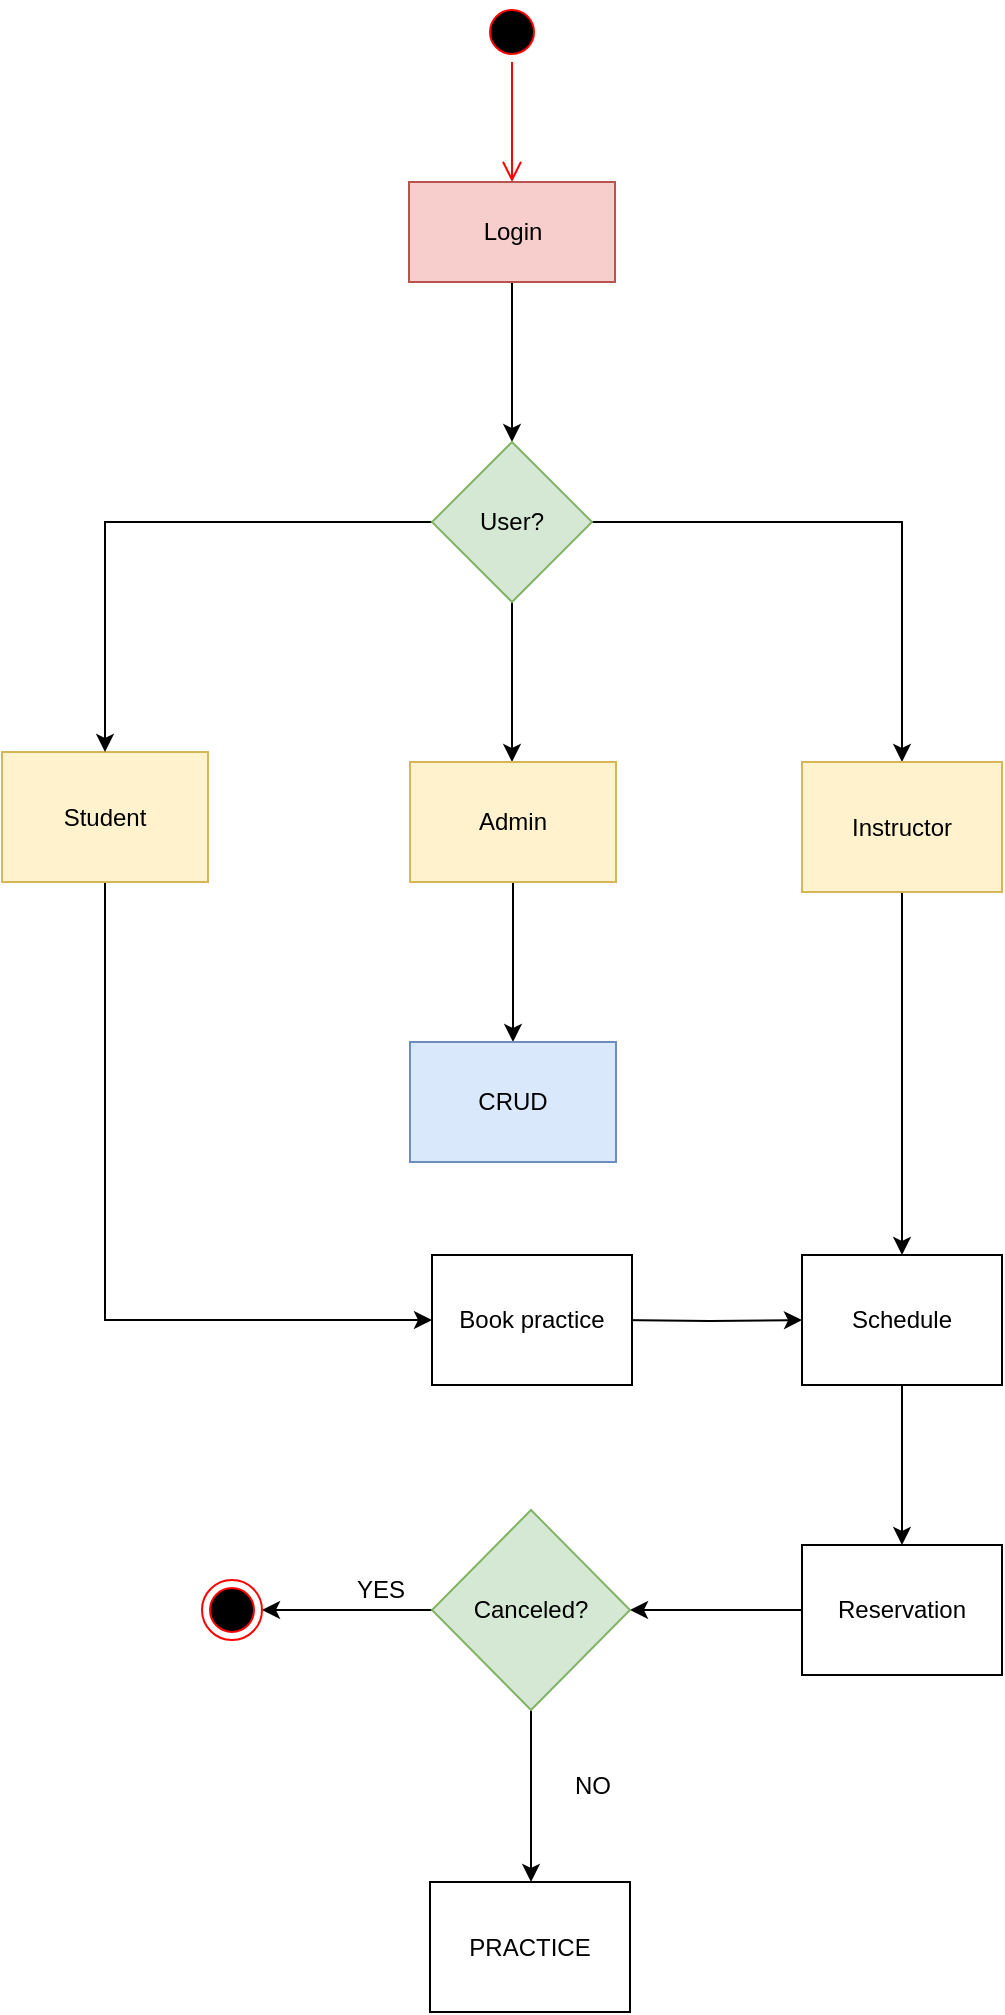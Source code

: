 <mxfile version="12.2.9" type="device" pages="1"><diagram id="w8K7HtKIImcU431uW-9i" name="Page-1"><mxGraphModel dx="1408" dy="688" grid="1" gridSize="10" guides="1" tooltips="1" connect="1" arrows="1" fold="1" page="1" pageScale="1" pageWidth="827" pageHeight="1169" math="0" shadow="0"><root><mxCell id="0"/><mxCell id="1" parent="0"/><mxCell id="qdEtcD9nHYd09goBr1FW-1" value="" style="ellipse;html=1;shape=startState;fillColor=#000000;strokeColor=#ff0000;" vertex="1" parent="1"><mxGeometry x="360" y="40" width="30" height="30" as="geometry"/></mxCell><mxCell id="qdEtcD9nHYd09goBr1FW-2" value="" style="edgeStyle=orthogonalEdgeStyle;html=1;verticalAlign=bottom;endArrow=open;endSize=8;strokeColor=#ff0000;" edge="1" source="qdEtcD9nHYd09goBr1FW-1" parent="1"><mxGeometry relative="1" as="geometry"><mxPoint x="375" y="130" as="targetPoint"/></mxGeometry></mxCell><mxCell id="qdEtcD9nHYd09goBr1FW-25" value="" style="edgeStyle=orthogonalEdgeStyle;rounded=0;orthogonalLoop=1;jettySize=auto;html=1;" edge="1" parent="1" source="qdEtcD9nHYd09goBr1FW-3"><mxGeometry relative="1" as="geometry"><mxPoint x="375" y="260" as="targetPoint"/></mxGeometry></mxCell><mxCell id="qdEtcD9nHYd09goBr1FW-3" value="Login&lt;br&gt;" style="rounded=0;whiteSpace=wrap;html=1;fillColor=#f8cecc;strokeColor=#b85450;" vertex="1" parent="1"><mxGeometry x="323.5" y="130" width="103" height="50" as="geometry"/></mxCell><mxCell id="qdEtcD9nHYd09goBr1FW-57" value="" style="edgeStyle=orthogonalEdgeStyle;rounded=0;orthogonalLoop=1;jettySize=auto;html=1;entryX=0;entryY=0.5;entryDx=0;entryDy=0;" edge="1" parent="1" source="qdEtcD9nHYd09goBr1FW-9" target="qdEtcD9nHYd09goBr1FW-82"><mxGeometry relative="1" as="geometry"><mxPoint x="328" y="699" as="targetPoint"/><Array as="points"><mxPoint x="172" y="699"/></Array></mxGeometry></mxCell><mxCell id="qdEtcD9nHYd09goBr1FW-9" value="Student" style="rounded=0;whiteSpace=wrap;html=1;fillColor=#fff2cc;strokeColor=#d6b656;" vertex="1" parent="1"><mxGeometry x="120" y="415" width="103" height="65" as="geometry"/></mxCell><mxCell id="qdEtcD9nHYd09goBr1FW-27" value="" style="edgeStyle=orthogonalEdgeStyle;rounded=0;orthogonalLoop=1;jettySize=auto;html=1;entryX=0.5;entryY=0;entryDx=0;entryDy=0;" edge="1" parent="1" source="qdEtcD9nHYd09goBr1FW-21" target="qdEtcD9nHYd09goBr1FW-9"><mxGeometry relative="1" as="geometry"><mxPoint x="170" y="300" as="targetPoint"/></mxGeometry></mxCell><mxCell id="qdEtcD9nHYd09goBr1FW-29" value="" style="edgeStyle=orthogonalEdgeStyle;rounded=0;orthogonalLoop=1;jettySize=auto;html=1;entryX=0.5;entryY=0;entryDx=0;entryDy=0;" edge="1" parent="1" source="qdEtcD9nHYd09goBr1FW-21" target="qdEtcD9nHYd09goBr1FW-30"><mxGeometry relative="1" as="geometry"><mxPoint x="570" y="300" as="targetPoint"/></mxGeometry></mxCell><mxCell id="qdEtcD9nHYd09goBr1FW-46" value="" style="edgeStyle=orthogonalEdgeStyle;rounded=0;orthogonalLoop=1;jettySize=auto;html=1;" edge="1" parent="1" source="qdEtcD9nHYd09goBr1FW-21"><mxGeometry relative="1" as="geometry"><mxPoint x="375" y="420" as="targetPoint"/></mxGeometry></mxCell><mxCell id="qdEtcD9nHYd09goBr1FW-21" value="User?" style="rhombus;whiteSpace=wrap;html=1;fillColor=#d5e8d4;strokeColor=#82b366;" vertex="1" parent="1"><mxGeometry x="335" y="260" width="80" height="80" as="geometry"/></mxCell><mxCell id="qdEtcD9nHYd09goBr1FW-63" value="" style="edgeStyle=orthogonalEdgeStyle;rounded=0;orthogonalLoop=1;jettySize=auto;html=1;entryX=0.5;entryY=0;entryDx=0;entryDy=0;" edge="1" parent="1" source="qdEtcD9nHYd09goBr1FW-30" target="qdEtcD9nHYd09goBr1FW-66"><mxGeometry relative="1" as="geometry"><mxPoint x="570" y="565" as="targetPoint"/></mxGeometry></mxCell><mxCell id="qdEtcD9nHYd09goBr1FW-30" value="Instructor" style="rounded=0;whiteSpace=wrap;html=1;fillColor=#fff2cc;strokeColor=#d6b656;" vertex="1" parent="1"><mxGeometry x="520" y="420" width="100" height="65" as="geometry"/></mxCell><mxCell id="qdEtcD9nHYd09goBr1FW-72" value="" style="edgeStyle=orthogonalEdgeStyle;rounded=0;orthogonalLoop=1;jettySize=auto;html=1;" edge="1" parent="1" source="qdEtcD9nHYd09goBr1FW-66" target="qdEtcD9nHYd09goBr1FW-71"><mxGeometry relative="1" as="geometry"/></mxCell><mxCell id="qdEtcD9nHYd09goBr1FW-66" value="Schedule" style="rounded=0;whiteSpace=wrap;html=1;" vertex="1" parent="1"><mxGeometry x="520" y="666.5" width="100" height="65" as="geometry"/></mxCell><mxCell id="qdEtcD9nHYd09goBr1FW-74" value="" style="edgeStyle=orthogonalEdgeStyle;rounded=0;orthogonalLoop=1;jettySize=auto;html=1;entryX=1;entryY=0.5;entryDx=0;entryDy=0;" edge="1" parent="1" source="qdEtcD9nHYd09goBr1FW-71" target="qdEtcD9nHYd09goBr1FW-75"><mxGeometry relative="1" as="geometry"><mxPoint x="440" y="844" as="targetPoint"/></mxGeometry></mxCell><mxCell id="qdEtcD9nHYd09goBr1FW-71" value="Reservation" style="rounded=0;whiteSpace=wrap;html=1;" vertex="1" parent="1"><mxGeometry x="520" y="811.5" width="100" height="65" as="geometry"/></mxCell><mxCell id="qdEtcD9nHYd09goBr1FW-49" value="" style="edgeStyle=orthogonalEdgeStyle;rounded=0;orthogonalLoop=1;jettySize=auto;html=1;" edge="1" parent="1" source="qdEtcD9nHYd09goBr1FW-47" target="qdEtcD9nHYd09goBr1FW-48"><mxGeometry relative="1" as="geometry"/></mxCell><mxCell id="qdEtcD9nHYd09goBr1FW-47" value="Admin" style="rounded=0;whiteSpace=wrap;html=1;fillColor=#fff2cc;strokeColor=#d6b656;" vertex="1" parent="1"><mxGeometry x="324" y="420" width="103" height="60" as="geometry"/></mxCell><mxCell id="qdEtcD9nHYd09goBr1FW-48" value="CRUD" style="rounded=0;whiteSpace=wrap;html=1;fillColor=#dae8fc;strokeColor=#6c8ebf;" vertex="1" parent="1"><mxGeometry x="324" y="560" width="103" height="60" as="geometry"/></mxCell><mxCell id="qdEtcD9nHYd09goBr1FW-70" value="" style="edgeStyle=orthogonalEdgeStyle;rounded=0;orthogonalLoop=1;jettySize=auto;html=1;entryX=0;entryY=0.5;entryDx=0;entryDy=0;" edge="1" parent="1" target="qdEtcD9nHYd09goBr1FW-66"><mxGeometry relative="1" as="geometry"><mxPoint x="427" y="699" as="sourcePoint"/><mxPoint x="507" y="699" as="targetPoint"/></mxGeometry></mxCell><mxCell id="qdEtcD9nHYd09goBr1FW-77" value="" style="edgeStyle=orthogonalEdgeStyle;rounded=0;orthogonalLoop=1;jettySize=auto;html=1;entryX=1;entryY=0.5;entryDx=0;entryDy=0;" edge="1" parent="1" source="qdEtcD9nHYd09goBr1FW-75"><mxGeometry relative="1" as="geometry"><mxPoint x="250" y="844" as="targetPoint"/></mxGeometry></mxCell><mxCell id="qdEtcD9nHYd09goBr1FW-79" value="" style="edgeStyle=orthogonalEdgeStyle;rounded=0;orthogonalLoop=1;jettySize=auto;html=1;entryX=0.505;entryY=0;entryDx=0;entryDy=0;entryPerimeter=0;" edge="1" parent="1" source="qdEtcD9nHYd09goBr1FW-75" target="qdEtcD9nHYd09goBr1FW-85"><mxGeometry relative="1" as="geometry"><mxPoint x="384.5" y="974" as="targetPoint"/></mxGeometry></mxCell><mxCell id="qdEtcD9nHYd09goBr1FW-75" value="Canceled?" style="rhombus;whiteSpace=wrap;html=1;fillColor=#d5e8d4;strokeColor=#82b366;" vertex="1" parent="1"><mxGeometry x="335" y="794" width="99" height="100" as="geometry"/></mxCell><mxCell id="qdEtcD9nHYd09goBr1FW-82" value="Book practice" style="rounded=0;whiteSpace=wrap;html=1;" vertex="1" parent="1"><mxGeometry x="335" y="666.5" width="100" height="65" as="geometry"/></mxCell><mxCell id="qdEtcD9nHYd09goBr1FW-85" value="PRACTICE" style="rounded=0;whiteSpace=wrap;html=1;" vertex="1" parent="1"><mxGeometry x="334" y="980" width="100" height="65" as="geometry"/></mxCell><mxCell id="qdEtcD9nHYd09goBr1FW-93" value="" style="ellipse;html=1;shape=endState;fillColor=#000000;strokeColor=#ff0000;" vertex="1" parent="1"><mxGeometry x="220" y="829" width="30" height="30" as="geometry"/></mxCell><mxCell id="qdEtcD9nHYd09goBr1FW-94" value="YES" style="text;html=1;align=center;verticalAlign=middle;resizable=0;points=[];;autosize=1;" vertex="1" parent="1"><mxGeometry x="288.5" y="824" width="40" height="20" as="geometry"/></mxCell><mxCell id="qdEtcD9nHYd09goBr1FW-95" value="NO" style="text;html=1;align=center;verticalAlign=middle;resizable=0;points=[];;autosize=1;" vertex="1" parent="1"><mxGeometry x="400" y="922" width="30" height="20" as="geometry"/></mxCell></root></mxGraphModel></diagram></mxfile>